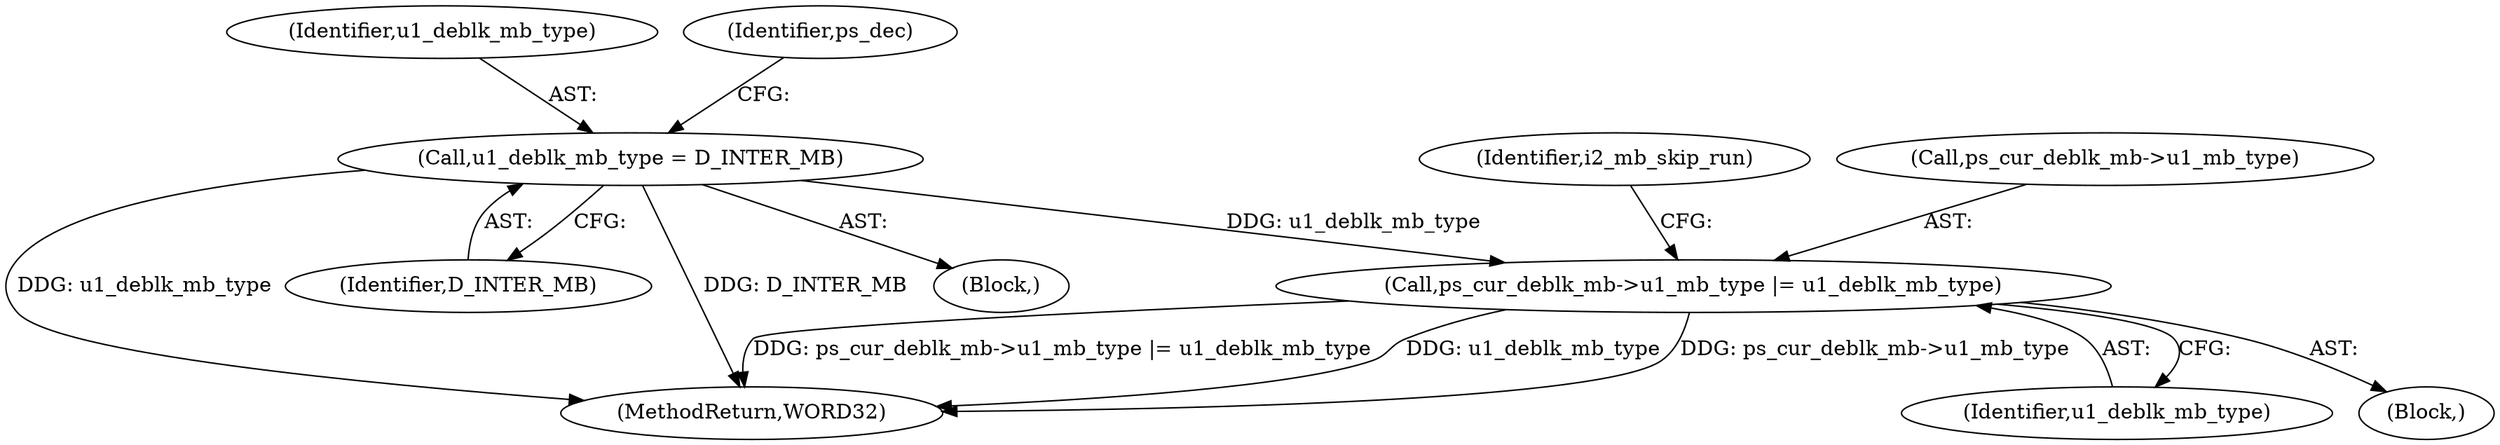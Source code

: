 digraph "0_Android_0b23c81c3dd9ec38f7e6806a3955fed1925541a0_1@pointer" {
"1001209" [label="(Call,ps_cur_deblk_mb->u1_mb_type |= u1_deblk_mb_type)"];
"1000953" [label="(Call,u1_deblk_mb_type = D_INTER_MB)"];
"1001215" [label="(Identifier,i2_mb_skip_run)"];
"1000953" [label="(Call,u1_deblk_mb_type = D_INTER_MB)"];
"1001210" [label="(Call,ps_cur_deblk_mb->u1_mb_type)"];
"1001068" [label="(Block,)"];
"1000954" [label="(Identifier,u1_deblk_mb_type)"];
"1001209" [label="(Call,ps_cur_deblk_mb->u1_mb_type |= u1_deblk_mb_type)"];
"1000138" [label="(Block,)"];
"1000955" [label="(Identifier,D_INTER_MB)"];
"1001213" [label="(Identifier,u1_deblk_mb_type)"];
"1001422" [label="(MethodReturn,WORD32)"];
"1000959" [label="(Identifier,ps_dec)"];
"1001209" -> "1001068"  [label="AST: "];
"1001209" -> "1001213"  [label="CFG: "];
"1001210" -> "1001209"  [label="AST: "];
"1001213" -> "1001209"  [label="AST: "];
"1001215" -> "1001209"  [label="CFG: "];
"1001209" -> "1001422"  [label="DDG: ps_cur_deblk_mb->u1_mb_type |= u1_deblk_mb_type"];
"1001209" -> "1001422"  [label="DDG: u1_deblk_mb_type"];
"1001209" -> "1001422"  [label="DDG: ps_cur_deblk_mb->u1_mb_type"];
"1000953" -> "1001209"  [label="DDG: u1_deblk_mb_type"];
"1000953" -> "1000138"  [label="AST: "];
"1000953" -> "1000955"  [label="CFG: "];
"1000954" -> "1000953"  [label="AST: "];
"1000955" -> "1000953"  [label="AST: "];
"1000959" -> "1000953"  [label="CFG: "];
"1000953" -> "1001422"  [label="DDG: u1_deblk_mb_type"];
"1000953" -> "1001422"  [label="DDG: D_INTER_MB"];
}
